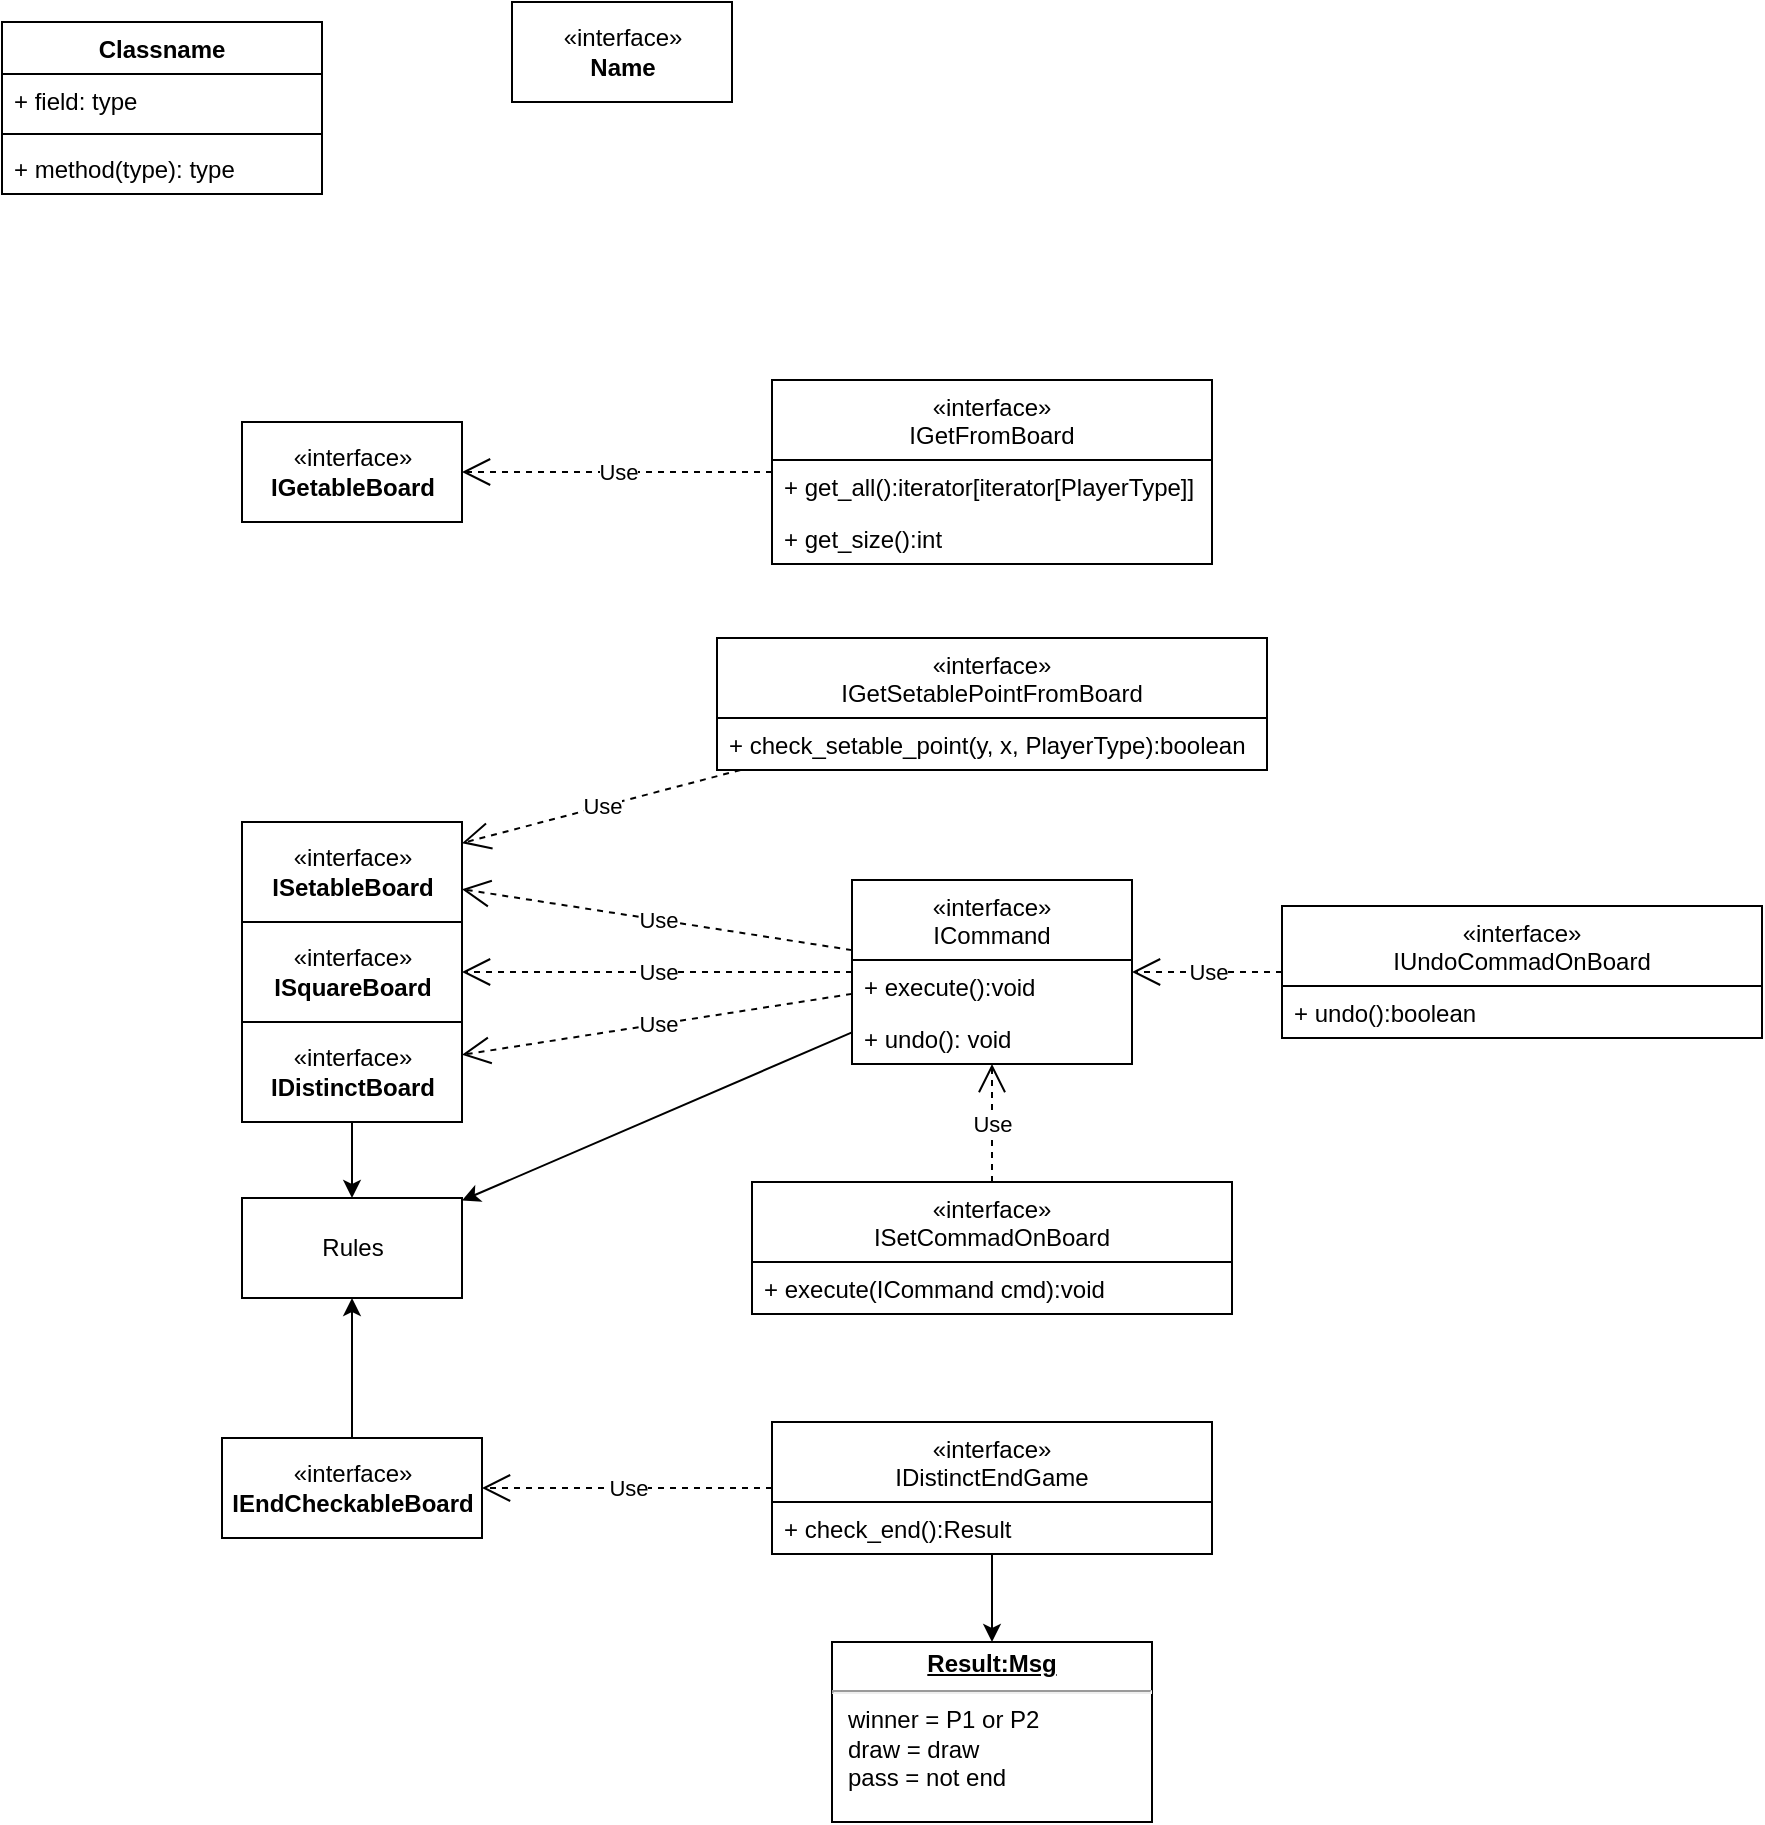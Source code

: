 <mxfile>
    <diagram id="7INRROgWrp3t8TxP5r5U" name="Page-1">
        <mxGraphModel dx="831" dy="413" grid="1" gridSize="10" guides="1" tooltips="1" connect="1" arrows="1" fold="1" page="1" pageScale="1" pageWidth="850" pageHeight="1100" math="0" shadow="0">
            <root>
                <mxCell id="0"/>
                <mxCell id="1" parent="0"/>
                <mxCell id="2" value="Classname" style="swimlane;fontStyle=1;align=center;verticalAlign=top;childLayout=stackLayout;horizontal=1;startSize=26;horizontalStack=0;resizeParent=1;resizeParentMax=0;resizeLast=0;collapsible=1;marginBottom=0;" parent="1" vertex="1">
                    <mxGeometry x="90" y="30" width="160" height="86" as="geometry"/>
                </mxCell>
                <mxCell id="3" value="+ field: type" style="text;strokeColor=none;fillColor=none;align=left;verticalAlign=top;spacingLeft=4;spacingRight=4;overflow=hidden;rotatable=0;points=[[0,0.5],[1,0.5]];portConstraint=eastwest;" parent="2" vertex="1">
                    <mxGeometry y="26" width="160" height="26" as="geometry"/>
                </mxCell>
                <mxCell id="4" value="" style="line;strokeWidth=1;fillColor=none;align=left;verticalAlign=middle;spacingTop=-1;spacingLeft=3;spacingRight=3;rotatable=0;labelPosition=right;points=[];portConstraint=eastwest;strokeColor=inherit;" parent="2" vertex="1">
                    <mxGeometry y="52" width="160" height="8" as="geometry"/>
                </mxCell>
                <mxCell id="5" value="+ method(type): type" style="text;strokeColor=none;fillColor=none;align=left;verticalAlign=top;spacingLeft=4;spacingRight=4;overflow=hidden;rotatable=0;points=[[0,0.5],[1,0.5]];portConstraint=eastwest;" parent="2" vertex="1">
                    <mxGeometry y="60" width="160" height="26" as="geometry"/>
                </mxCell>
                <mxCell id="55" style="edgeStyle=none;html=1;" parent="1" source="6" target="53" edge="1">
                    <mxGeometry relative="1" as="geometry"/>
                </mxCell>
                <mxCell id="6" value="«interface»&#10;ICommand" style="swimlane;fontStyle=0;childLayout=stackLayout;horizontal=1;startSize=40;fillColor=none;horizontalStack=0;resizeParent=1;resizeParentMax=0;resizeLast=0;collapsible=1;marginBottom=0;" parent="1" vertex="1">
                    <mxGeometry x="515" y="459" width="140" height="92" as="geometry"/>
                </mxCell>
                <mxCell id="10" value="+ execute():void" style="text;strokeColor=none;fillColor=none;align=left;verticalAlign=top;spacingLeft=4;spacingRight=4;overflow=hidden;rotatable=0;points=[[0,0.5],[1,0.5]];portConstraint=eastwest;" parent="6" vertex="1">
                    <mxGeometry y="40" width="140" height="26" as="geometry"/>
                </mxCell>
                <mxCell id="12" value="+ undo(): void" style="text;strokeColor=none;fillColor=none;align=left;verticalAlign=top;spacingLeft=4;spacingRight=4;overflow=hidden;rotatable=0;points=[[0,0.5],[1,0.5]];portConstraint=eastwest;" parent="6" vertex="1">
                    <mxGeometry y="66" width="140" height="26" as="geometry"/>
                </mxCell>
                <mxCell id="13" value="&amp;laquo;interface&amp;raquo;&lt;br&gt;&lt;b&gt;Name&lt;/b&gt;" style="html=1;" parent="1" vertex="1">
                    <mxGeometry x="345" y="20" width="110" height="50" as="geometry"/>
                </mxCell>
                <mxCell id="14" value="«interface»&#10;IGetFromBoard" style="swimlane;fontStyle=0;childLayout=stackLayout;horizontal=1;startSize=40;fillColor=none;horizontalStack=0;resizeParent=1;resizeParentMax=0;resizeLast=0;collapsible=1;marginBottom=0;" parent="1" vertex="1">
                    <mxGeometry x="475" y="209" width="220" height="92" as="geometry"/>
                </mxCell>
                <mxCell id="15" value="+ get_all():iterator[iterator[PlayerType]] " style="text;strokeColor=none;fillColor=none;align=left;verticalAlign=top;spacingLeft=4;spacingRight=4;overflow=hidden;rotatable=0;points=[[0,0.5],[1,0.5]];portConstraint=eastwest;" parent="14" vertex="1">
                    <mxGeometry y="40" width="220" height="26" as="geometry"/>
                </mxCell>
                <mxCell id="61" value="+ get_size():int" style="text;strokeColor=none;fillColor=none;align=left;verticalAlign=top;spacingLeft=4;spacingRight=4;overflow=hidden;rotatable=0;points=[[0,0.5],[1,0.5]];portConstraint=eastwest;" vertex="1" parent="14">
                    <mxGeometry y="66" width="220" height="26" as="geometry"/>
                </mxCell>
                <mxCell id="17" value="«interface»&#10;ISetCommadOnBoard" style="swimlane;fontStyle=0;childLayout=stackLayout;horizontal=1;startSize=40;fillColor=none;horizontalStack=0;resizeParent=1;resizeParentMax=0;resizeLast=0;collapsible=1;marginBottom=0;" parent="1" vertex="1">
                    <mxGeometry x="465" y="610" width="240" height="66" as="geometry"/>
                </mxCell>
                <mxCell id="18" value="+ execute(ICommand cmd):void" style="text;strokeColor=none;fillColor=none;align=left;verticalAlign=top;spacingLeft=4;spacingRight=4;overflow=hidden;rotatable=0;points=[[0,0.5],[1,0.5]];portConstraint=eastwest;" parent="17" vertex="1">
                    <mxGeometry y="40" width="240" height="26" as="geometry"/>
                </mxCell>
                <mxCell id="25" value="«interface»&lt;br&gt;&lt;b&gt;IGetableBoard&lt;/b&gt;" style="html=1;" parent="1" vertex="1">
                    <mxGeometry x="210" y="230" width="110" height="50" as="geometry"/>
                </mxCell>
                <mxCell id="30" value="Use" style="endArrow=open;endSize=12;dashed=1;html=1;" parent="1" source="6" target="40" edge="1">
                    <mxGeometry width="160" relative="1" as="geometry">
                        <mxPoint x="435" y="590" as="sourcePoint"/>
                        <mxPoint x="320" y="465" as="targetPoint"/>
                    </mxGeometry>
                </mxCell>
                <mxCell id="34" style="edgeStyle=none;html=1;" parent="1" source="31" target="33" edge="1">
                    <mxGeometry relative="1" as="geometry"/>
                </mxCell>
                <mxCell id="31" value="«interface»&#10;IDistinctEndGame" style="swimlane;fontStyle=0;childLayout=stackLayout;horizontal=1;startSize=40;fillColor=none;horizontalStack=0;resizeParent=1;resizeParentMax=0;resizeLast=0;collapsible=1;marginBottom=0;" parent="1" vertex="1">
                    <mxGeometry x="475" y="730" width="220" height="66" as="geometry"/>
                </mxCell>
                <mxCell id="32" value="+ check_end():Result " style="text;strokeColor=none;fillColor=none;align=left;verticalAlign=top;spacingLeft=4;spacingRight=4;overflow=hidden;rotatable=0;points=[[0,0.5],[1,0.5]];portConstraint=eastwest;" parent="31" vertex="1">
                    <mxGeometry y="40" width="220" height="26" as="geometry"/>
                </mxCell>
                <mxCell id="33" value="&lt;p style=&quot;margin:0px;margin-top:4px;text-align:center;text-decoration:underline;&quot;&gt;&lt;b&gt;Result:Msg&lt;/b&gt;&lt;/p&gt;&lt;hr&gt;&lt;p style=&quot;margin:0px;margin-left:8px;&quot;&gt;winner = P1 or P2&lt;br&gt;draw = draw&lt;br&gt;pass = not end&lt;/p&gt;" style="verticalAlign=top;align=left;overflow=fill;fontSize=12;fontFamily=Helvetica;html=1;" parent="1" vertex="1">
                    <mxGeometry x="505" y="840" width="160" height="90" as="geometry"/>
                </mxCell>
                <mxCell id="56" style="edgeStyle=none;html=1;" parent="1" source="37" target="53" edge="1">
                    <mxGeometry relative="1" as="geometry"/>
                </mxCell>
                <mxCell id="37" value="«interface»&lt;br&gt;&lt;b&gt;IEndCheckableBoard&lt;/b&gt;" style="html=1;" parent="1" vertex="1">
                    <mxGeometry x="200" y="738" width="130" height="50" as="geometry"/>
                </mxCell>
                <mxCell id="38" value="Use" style="endArrow=open;endSize=12;dashed=1;html=1;" parent="1" source="31" target="37" edge="1">
                    <mxGeometry width="160" relative="1" as="geometry">
                        <mxPoint x="525" y="985" as="sourcePoint"/>
                        <mxPoint x="330" y="985" as="targetPoint"/>
                    </mxGeometry>
                </mxCell>
                <mxCell id="39" value="Use" style="endArrow=open;endSize=12;dashed=1;html=1;" parent="1" source="14" target="25" edge="1">
                    <mxGeometry width="160" relative="1" as="geometry">
                        <mxPoint x="535" y="485" as="sourcePoint"/>
                        <mxPoint x="340" y="485" as="targetPoint"/>
                    </mxGeometry>
                </mxCell>
                <mxCell id="40" value="«interface»&lt;br&gt;&lt;b&gt;ISetableBoard&lt;/b&gt;" style="html=1;" parent="1" vertex="1">
                    <mxGeometry x="210" y="430" width="110" height="50" as="geometry"/>
                </mxCell>
                <mxCell id="54" style="edgeStyle=none;html=1;" parent="1" source="41" target="53" edge="1">
                    <mxGeometry relative="1" as="geometry"/>
                </mxCell>
                <mxCell id="41" value="«interface»&lt;br&gt;&lt;b&gt;IDistinctBoard&lt;/b&gt;" style="html=1;" parent="1" vertex="1">
                    <mxGeometry x="210" y="530" width="110" height="50" as="geometry"/>
                </mxCell>
                <mxCell id="43" value="Use" style="endArrow=open;endSize=12;dashed=1;html=1;" parent="1" source="6" target="41" edge="1">
                    <mxGeometry width="160" relative="1" as="geometry">
                        <mxPoint x="525" y="472.812" as="sourcePoint"/>
                        <mxPoint x="330" y="466.719" as="targetPoint"/>
                    </mxGeometry>
                </mxCell>
                <mxCell id="46" value="«interface»&lt;br&gt;&lt;b&gt;ISquareBoard&lt;/b&gt;" style="html=1;" parent="1" vertex="1">
                    <mxGeometry x="210" y="480" width="110" height="50" as="geometry"/>
                </mxCell>
                <mxCell id="47" value="Use" style="endArrow=open;endSize=12;dashed=1;html=1;" parent="1" source="6" target="46" edge="1">
                    <mxGeometry width="160" relative="1" as="geometry">
                        <mxPoint x="525" y="515" as="sourcePoint"/>
                        <mxPoint x="330" y="515" as="targetPoint"/>
                    </mxGeometry>
                </mxCell>
                <mxCell id="48" value="Use" style="endArrow=open;endSize=12;dashed=1;html=1;" parent="1" source="17" target="6" edge="1">
                    <mxGeometry width="160" relative="1" as="geometry">
                        <mxPoint x="640" y="490" as="sourcePoint"/>
                        <mxPoint x="800" y="490" as="targetPoint"/>
                    </mxGeometry>
                </mxCell>
                <mxCell id="49" value="«interface»&#10;IUndoCommadOnBoard" style="swimlane;fontStyle=0;childLayout=stackLayout;horizontal=1;startSize=40;fillColor=none;horizontalStack=0;resizeParent=1;resizeParentMax=0;resizeLast=0;collapsible=1;marginBottom=0;" parent="1" vertex="1">
                    <mxGeometry x="730" y="472" width="240" height="66" as="geometry"/>
                </mxCell>
                <mxCell id="51" value="+ undo():boolean" style="text;strokeColor=none;fillColor=none;align=left;verticalAlign=top;spacingLeft=4;spacingRight=4;overflow=hidden;rotatable=0;points=[[0,0.5],[1,0.5]];portConstraint=eastwest;" parent="49" vertex="1">
                    <mxGeometry y="40" width="240" height="26" as="geometry"/>
                </mxCell>
                <mxCell id="52" value="Use" style="endArrow=open;endSize=12;dashed=1;html=1;" parent="1" source="49" target="6" edge="1">
                    <mxGeometry width="160" relative="1" as="geometry">
                        <mxPoint x="595" y="620" as="sourcePoint"/>
                        <mxPoint x="595" y="561" as="targetPoint"/>
                    </mxGeometry>
                </mxCell>
                <mxCell id="53" value="Rules" style="html=1;" parent="1" vertex="1">
                    <mxGeometry x="210" y="618" width="110" height="50" as="geometry"/>
                </mxCell>
                <mxCell id="58" value="«interface»&#10;IGetSetablePointFromBoard" style="swimlane;fontStyle=0;childLayout=stackLayout;horizontal=1;startSize=40;fillColor=none;horizontalStack=0;resizeParent=1;resizeParentMax=0;resizeLast=0;collapsible=1;marginBottom=0;" parent="1" vertex="1">
                    <mxGeometry x="447.5" y="338" width="275" height="66" as="geometry"/>
                </mxCell>
                <mxCell id="59" value="+ check_setable_point(y, x, PlayerType):boolean " style="text;strokeColor=none;fillColor=none;align=left;verticalAlign=top;spacingLeft=4;spacingRight=4;overflow=hidden;rotatable=0;points=[[0,0.5],[1,0.5]];portConstraint=eastwest;" parent="58" vertex="1">
                    <mxGeometry y="40" width="275" height="26" as="geometry"/>
                </mxCell>
                <mxCell id="60" value="Use" style="endArrow=open;endSize=12;dashed=1;html=1;" parent="1" source="58" target="40" edge="1">
                    <mxGeometry width="160" relative="1" as="geometry">
                        <mxPoint x="485" y="373" as="sourcePoint"/>
                        <mxPoint x="330" y="373" as="targetPoint"/>
                    </mxGeometry>
                </mxCell>
            </root>
        </mxGraphModel>
    </diagram>
</mxfile>